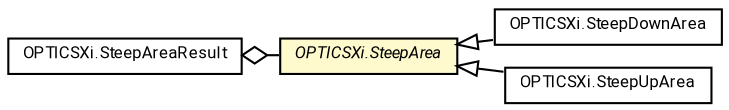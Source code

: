 #!/usr/local/bin/dot
#
# Class diagram 
# Generated by UMLGraph version R5_7_2-60-g0e99a6 (http://www.spinellis.gr/umlgraph/)
#

digraph G {
	graph [fontnames="svg"]
	edge [fontname="Roboto",fontsize=7,labelfontname="Roboto",labelfontsize=7,color="black"];
	node [fontname="Roboto",fontcolor="black",fontsize=8,shape=plaintext,margin=0,width=0,height=0];
	nodesep=0.15;
	ranksep=0.25;
	rankdir=LR;
	// de.lmu.ifi.dbs.elki.algorithm.clustering.optics.OPTICSXi.SteepArea
	c7574457 [label=<<table title="de.lmu.ifi.dbs.elki.algorithm.clustering.optics.OPTICSXi.SteepArea" border="0" cellborder="1" cellspacing="0" cellpadding="2" bgcolor="lemonChiffon" href="OPTICSXi.SteepArea.html" target="_parent">
		<tr><td><table border="0" cellspacing="0" cellpadding="1">
		<tr><td align="center" balign="center"> <font face="Roboto"><i>OPTICSXi.SteepArea</i></font> </td></tr>
		</table></td></tr>
		</table>>, URL="OPTICSXi.SteepArea.html"];
	// de.lmu.ifi.dbs.elki.algorithm.clustering.optics.OPTICSXi.SteepDownArea
	c7574458 [label=<<table title="de.lmu.ifi.dbs.elki.algorithm.clustering.optics.OPTICSXi.SteepDownArea" border="0" cellborder="1" cellspacing="0" cellpadding="2" href="OPTICSXi.SteepDownArea.html" target="_parent">
		<tr><td><table border="0" cellspacing="0" cellpadding="1">
		<tr><td align="center" balign="center"> <font face="Roboto">OPTICSXi.SteepDownArea</font> </td></tr>
		</table></td></tr>
		</table>>, URL="OPTICSXi.SteepDownArea.html"];
	// de.lmu.ifi.dbs.elki.algorithm.clustering.optics.OPTICSXi.SteepUpArea
	c7574459 [label=<<table title="de.lmu.ifi.dbs.elki.algorithm.clustering.optics.OPTICSXi.SteepUpArea" border="0" cellborder="1" cellspacing="0" cellpadding="2" href="OPTICSXi.SteepUpArea.html" target="_parent">
		<tr><td><table border="0" cellspacing="0" cellpadding="1">
		<tr><td align="center" balign="center"> <font face="Roboto">OPTICSXi.SteepUpArea</font> </td></tr>
		</table></td></tr>
		</table>>, URL="OPTICSXi.SteepUpArea.html"];
	// de.lmu.ifi.dbs.elki.algorithm.clustering.optics.OPTICSXi.SteepAreaResult
	c7574460 [label=<<table title="de.lmu.ifi.dbs.elki.algorithm.clustering.optics.OPTICSXi.SteepAreaResult" border="0" cellborder="1" cellspacing="0" cellpadding="2" href="OPTICSXi.SteepAreaResult.html" target="_parent">
		<tr><td><table border="0" cellspacing="0" cellpadding="1">
		<tr><td align="center" balign="center"> <font face="Roboto">OPTICSXi.SteepAreaResult</font> </td></tr>
		</table></td></tr>
		</table>>, URL="OPTICSXi.SteepAreaResult.html"];
	// de.lmu.ifi.dbs.elki.algorithm.clustering.optics.OPTICSXi.SteepDownArea extends de.lmu.ifi.dbs.elki.algorithm.clustering.optics.OPTICSXi.SteepArea
	c7574457 -> c7574458 [arrowtail=empty,dir=back,weight=10];
	// de.lmu.ifi.dbs.elki.algorithm.clustering.optics.OPTICSXi.SteepUpArea extends de.lmu.ifi.dbs.elki.algorithm.clustering.optics.OPTICSXi.SteepArea
	c7574457 -> c7574459 [arrowtail=empty,dir=back,weight=10];
	// de.lmu.ifi.dbs.elki.algorithm.clustering.optics.OPTICSXi.SteepAreaResult has de.lmu.ifi.dbs.elki.algorithm.clustering.optics.OPTICSXi.SteepArea
	c7574460 -> c7574457 [arrowhead=none,arrowtail=ediamond,dir=back,weight=4];
}

